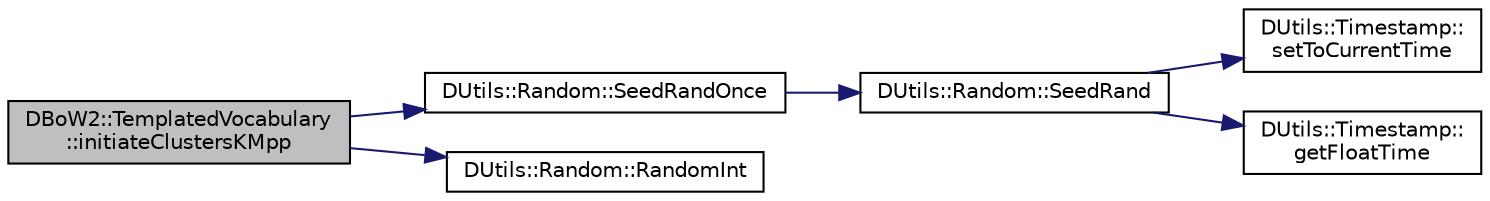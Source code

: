 digraph "DBoW2::TemplatedVocabulary::initiateClustersKMpp"
{
  edge [fontname="Helvetica",fontsize="10",labelfontname="Helvetica",labelfontsize="10"];
  node [fontname="Helvetica",fontsize="10",shape=record];
  rankdir="LR";
  Node51 [label="DBoW2::TemplatedVocabulary\l::initiateClustersKMpp",height=0.2,width=0.4,color="black", fillcolor="grey75", style="filled", fontcolor="black"];
  Node51 -> Node52 [color="midnightblue",fontsize="10",style="solid"];
  Node52 [label="DUtils::Random::SeedRandOnce",height=0.2,width=0.4,color="black", fillcolor="white", style="filled",URL="$class_d_utils_1_1_random.html#a168e77d82ce1e66c6759e97ef27adbbc"];
  Node52 -> Node53 [color="midnightblue",fontsize="10",style="solid"];
  Node53 [label="DUtils::Random::SeedRand",height=0.2,width=0.4,color="black", fillcolor="white", style="filled",URL="$class_d_utils_1_1_random.html#a719a6489316343a771e062f0be58050f"];
  Node53 -> Node54 [color="midnightblue",fontsize="10",style="solid"];
  Node54 [label="DUtils::Timestamp::\lsetToCurrentTime",height=0.2,width=0.4,color="black", fillcolor="white", style="filled",URL="$class_d_utils_1_1_timestamp.html#ae27c920f3833c104096213c6fb17f4d8"];
  Node53 -> Node55 [color="midnightblue",fontsize="10",style="solid"];
  Node55 [label="DUtils::Timestamp::\lgetFloatTime",height=0.2,width=0.4,color="black", fillcolor="white", style="filled",URL="$class_d_utils_1_1_timestamp.html#a360ea9b3a339c315f1a1eb2416787088"];
  Node51 -> Node56 [color="midnightblue",fontsize="10",style="solid"];
  Node56 [label="DUtils::Random::RandomInt",height=0.2,width=0.4,color="black", fillcolor="white", style="filled",URL="$class_d_utils_1_1_random.html#aa25012101ecbca54025d5430bcf93d86"];
}
